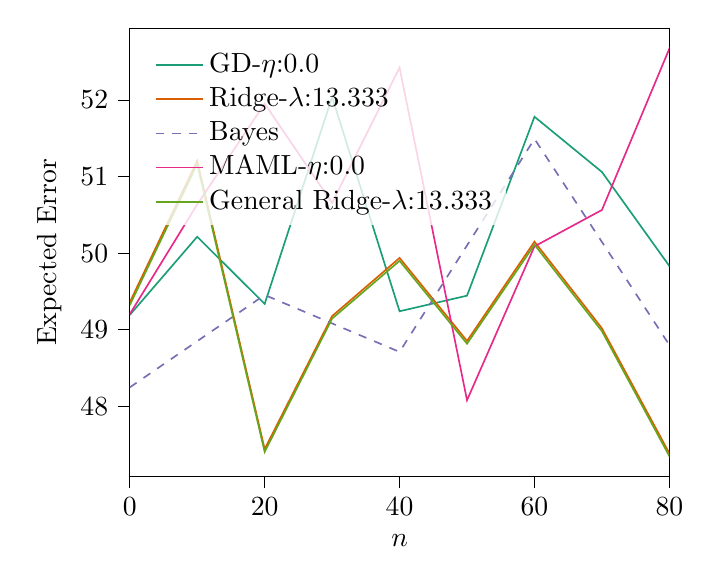 % This file was created with tikzplotlib v0.10.1.
\begin{tikzpicture}

\definecolor{chocolate217952}{RGB}{217,95,2}
\definecolor{darkcyan27158119}{RGB}{27,158,119}
\definecolor{darkgray176}{RGB}{176,176,176}
\definecolor{deeppink23141138}{RGB}{231,41,138}
\definecolor{lightslategray117112179}{RGB}{117,112,179}
\definecolor{olivedrab10216630}{RGB}{102,166,30}

\begin{axis}[
legend cell align={left},
legend style={
  fill opacity=0.8,
  draw opacity=1,
  text opacity=1,
  at={(0.03,0.97)},
  anchor=north west,
  draw=none
},
tick align=outside,
tick pos=left,
x grid style={darkgray176},
xlabel={\(\displaystyle n\)},
xmin=0, xmax=80,
xtick style={color=black},
y grid style={darkgray176},
ylabel={Expected Error},
ymin=47.08, ymax=52.939,
ytick style={color=black}
]
\addplot [semithick, darkcyan27158119]
table {%
0 49.191
10 50.214
20 49.336
30 52.041
40 49.24
50 49.444
60 51.782
70 51.06
80 49.831
90 49.825
};
\addlegendentry{GD-$\eta$:0.0}
\addplot [semithick, chocolate217952]
table {%
0 49.357
10 51.206
20 47.439
30 49.177
40 49.937
50 48.852
60 50.15
70 49.017
80 47.383
90 49.047
};
\addlegendentry{Ridge-$\lambda$:13.333}
\addplot [semithick, lightslategray117112179, dashed]
table {%
0 48.245
20 49.453
40 48.709
60 51.493
80 48.799
};
\addlegendentry{Bayes}
\addplot [semithick, deeppink23141138]
table {%
0 49.202
10 50.636
20 51.953
30 50.656
40 52.424
50 48.078
60 50.088
70 50.564
80 52.673
90 50.825
};
\addlegendentry{MAML-$\eta$:0.0}
\addplot [semithick, olivedrab10216630]
table {%
0 49.319
10 51.164
20 47.402
30 49.144
40 49.899
50 48.816
60 50.11
70 48.979
80 47.346
90 49.009
};
\addlegendentry{General Ridge-$\lambda$:13.333}
\end{axis}

\end{tikzpicture}
